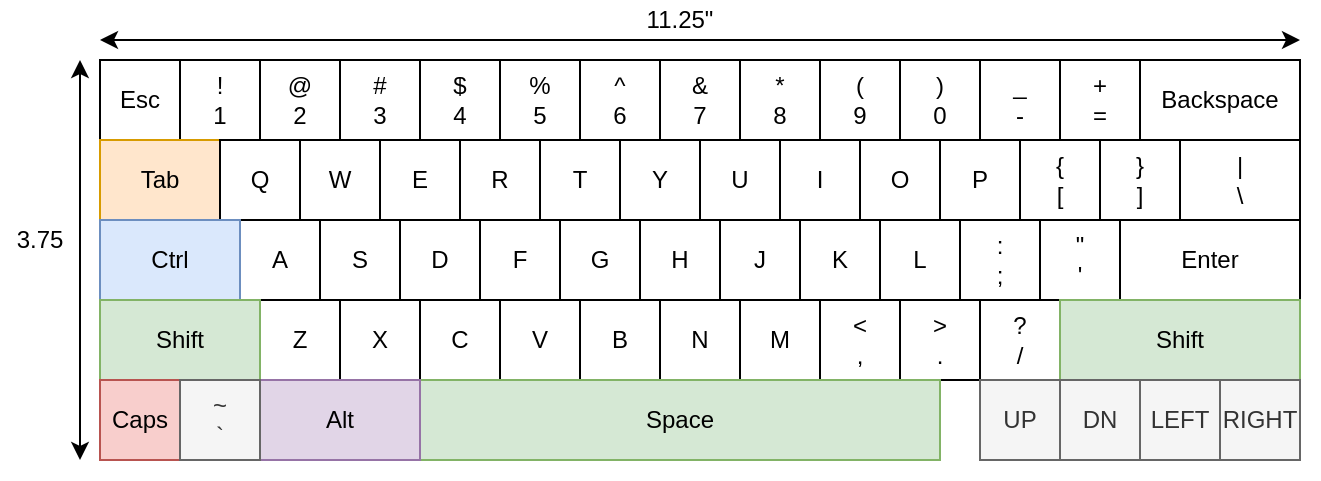 <mxfile version="13.10.0" type="device"><diagram id="k-0SJFviavw4TpEJEetK" name="Page-1"><mxGraphModel dx="1102" dy="831" grid="1" gridSize="10" guides="1" tooltips="1" connect="1" arrows="1" fold="1" page="1" pageScale="1" pageWidth="850" pageHeight="1100" math="1" shadow="0"><root><mxCell id="0"/><mxCell id="1" parent="0"/><mxCell id="2C0wuIiCUyh6pAqZWffw-1" value="Esc" style="whiteSpace=wrap;html=1;aspect=fixed;" parent="1" vertex="1"><mxGeometry x="120" y="160" width="40" height="40" as="geometry"/></mxCell><mxCell id="2C0wuIiCUyh6pAqZWffw-2" value="!&lt;br&gt;1" style="whiteSpace=wrap;html=1;aspect=fixed;" parent="1" vertex="1"><mxGeometry x="160" y="160" width="40" height="40" as="geometry"/></mxCell><mxCell id="2C0wuIiCUyh6pAqZWffw-3" value="@&lt;br&gt;2" style="whiteSpace=wrap;html=1;aspect=fixed;" parent="1" vertex="1"><mxGeometry x="200" y="160" width="40" height="40" as="geometry"/></mxCell><mxCell id="2C0wuIiCUyh6pAqZWffw-4" value="#&lt;br&gt;3" style="whiteSpace=wrap;html=1;aspect=fixed;" parent="1" vertex="1"><mxGeometry x="240" y="160" width="40" height="40" as="geometry"/></mxCell><mxCell id="2C0wuIiCUyh6pAqZWffw-5" value="$&lt;br&gt;4" style="whiteSpace=wrap;html=1;aspect=fixed;" parent="1" vertex="1"><mxGeometry x="280" y="160" width="40" height="40" as="geometry"/></mxCell><mxCell id="2C0wuIiCUyh6pAqZWffw-6" value="%&lt;br&gt;5" style="whiteSpace=wrap;html=1;aspect=fixed;" parent="1" vertex="1"><mxGeometry x="320" y="160" width="40" height="40" as="geometry"/></mxCell><mxCell id="2C0wuIiCUyh6pAqZWffw-7" value="^&lt;br&gt;6" style="whiteSpace=wrap;html=1;aspect=fixed;" parent="1" vertex="1"><mxGeometry x="360" y="160" width="40" height="40" as="geometry"/></mxCell><mxCell id="2C0wuIiCUyh6pAqZWffw-8" value="&amp;amp;&lt;br&gt;7" style="whiteSpace=wrap;html=1;aspect=fixed;" parent="1" vertex="1"><mxGeometry x="400" y="160" width="40" height="40" as="geometry"/></mxCell><mxCell id="2C0wuIiCUyh6pAqZWffw-9" value="*&lt;br&gt;8" style="whiteSpace=wrap;html=1;aspect=fixed;" parent="1" vertex="1"><mxGeometry x="440" y="160" width="40" height="40" as="geometry"/></mxCell><mxCell id="2C0wuIiCUyh6pAqZWffw-10" value="(&lt;br&gt;9" style="whiteSpace=wrap;html=1;aspect=fixed;" parent="1" vertex="1"><mxGeometry x="480" y="160" width="40" height="40" as="geometry"/></mxCell><mxCell id="2C0wuIiCUyh6pAqZWffw-11" value=")&lt;br&gt;0" style="whiteSpace=wrap;html=1;aspect=fixed;" parent="1" vertex="1"><mxGeometry x="520" y="160" width="40" height="40" as="geometry"/></mxCell><mxCell id="2C0wuIiCUyh6pAqZWffw-12" value="_&lt;br&gt;-" style="whiteSpace=wrap;html=1;aspect=fixed;" parent="1" vertex="1"><mxGeometry x="560" y="160" width="40" height="40" as="geometry"/></mxCell><mxCell id="2C0wuIiCUyh6pAqZWffw-13" value="+&lt;br&gt;=" style="whiteSpace=wrap;html=1;aspect=fixed;" parent="1" vertex="1"><mxGeometry x="600" y="160" width="40" height="40" as="geometry"/></mxCell><mxCell id="2C0wuIiCUyh6pAqZWffw-15" value="Backspace" style="rounded=0;whiteSpace=wrap;html=1;" parent="1" vertex="1"><mxGeometry x="640" y="160" width="80" height="40" as="geometry"/></mxCell><mxCell id="2C0wuIiCUyh6pAqZWffw-16" value="Tab" style="rounded=0;whiteSpace=wrap;html=1;fillColor=#ffe6cc;strokeColor=#d79b00;" parent="1" vertex="1"><mxGeometry x="120" y="200" width="60" height="40" as="geometry"/></mxCell><mxCell id="2C0wuIiCUyh6pAqZWffw-17" value="Q" style="whiteSpace=wrap;html=1;aspect=fixed;" parent="1" vertex="1"><mxGeometry x="180" y="200" width="40" height="40" as="geometry"/></mxCell><mxCell id="2C0wuIiCUyh6pAqZWffw-18" value="W" style="whiteSpace=wrap;html=1;aspect=fixed;" parent="1" vertex="1"><mxGeometry x="220" y="200" width="40" height="40" as="geometry"/></mxCell><mxCell id="2C0wuIiCUyh6pAqZWffw-19" value="A" style="whiteSpace=wrap;html=1;aspect=fixed;" parent="1" vertex="1"><mxGeometry x="190" y="240" width="40" height="40" as="geometry"/></mxCell><mxCell id="2C0wuIiCUyh6pAqZWffw-20" value="Ctrl" style="rounded=0;whiteSpace=wrap;html=1;fillColor=#dae8fc;strokeColor=#6c8ebf;" parent="1" vertex="1"><mxGeometry x="120" y="240" width="70" height="40" as="geometry"/></mxCell><mxCell id="2C0wuIiCUyh6pAqZWffw-21" value="Z" style="whiteSpace=wrap;html=1;aspect=fixed;" parent="1" vertex="1"><mxGeometry x="200" y="280" width="40" height="40" as="geometry"/></mxCell><mxCell id="2C0wuIiCUyh6pAqZWffw-22" value="Shift" style="rounded=0;whiteSpace=wrap;html=1;fillColor=#d5e8d4;strokeColor=#82b366;" parent="1" vertex="1"><mxGeometry x="120" y="280" width="80" height="40" as="geometry"/></mxCell><mxCell id="2C0wuIiCUyh6pAqZWffw-23" value="S" style="whiteSpace=wrap;html=1;aspect=fixed;" parent="1" vertex="1"><mxGeometry x="230" y="240" width="40" height="40" as="geometry"/></mxCell><mxCell id="2C0wuIiCUyh6pAqZWffw-24" value="X" style="whiteSpace=wrap;html=1;aspect=fixed;" parent="1" vertex="1"><mxGeometry x="240" y="280" width="40" height="40" as="geometry"/></mxCell><mxCell id="2C0wuIiCUyh6pAqZWffw-25" value="C" style="whiteSpace=wrap;html=1;aspect=fixed;" parent="1" vertex="1"><mxGeometry x="280" y="280" width="40" height="40" as="geometry"/></mxCell><mxCell id="2C0wuIiCUyh6pAqZWffw-26" value="V" style="whiteSpace=wrap;html=1;aspect=fixed;" parent="1" vertex="1"><mxGeometry x="320" y="280" width="40" height="40" as="geometry"/></mxCell><mxCell id="2C0wuIiCUyh6pAqZWffw-27" value="B" style="whiteSpace=wrap;html=1;aspect=fixed;" parent="1" vertex="1"><mxGeometry x="360" y="280" width="40" height="40" as="geometry"/></mxCell><mxCell id="2C0wuIiCUyh6pAqZWffw-28" value="N" style="whiteSpace=wrap;html=1;aspect=fixed;" parent="1" vertex="1"><mxGeometry x="400" y="280" width="40" height="40" as="geometry"/></mxCell><mxCell id="2C0wuIiCUyh6pAqZWffw-29" value="M" style="whiteSpace=wrap;html=1;aspect=fixed;" parent="1" vertex="1"><mxGeometry x="440" y="280" width="40" height="40" as="geometry"/></mxCell><mxCell id="2C0wuIiCUyh6pAqZWffw-30" value="&amp;lt;&lt;br&gt;," style="whiteSpace=wrap;html=1;aspect=fixed;" parent="1" vertex="1"><mxGeometry x="480" y="280" width="40" height="40" as="geometry"/></mxCell><mxCell id="2C0wuIiCUyh6pAqZWffw-31" value="&amp;gt;&lt;br&gt;." style="whiteSpace=wrap;html=1;aspect=fixed;" parent="1" vertex="1"><mxGeometry x="520" y="280" width="40" height="40" as="geometry"/></mxCell><mxCell id="2C0wuIiCUyh6pAqZWffw-32" value="?&lt;br&gt;/" style="whiteSpace=wrap;html=1;aspect=fixed;" parent="1" vertex="1"><mxGeometry x="560" y="280" width="40" height="40" as="geometry"/></mxCell><mxCell id="2C0wuIiCUyh6pAqZWffw-33" value=":&lt;br&gt;;" style="whiteSpace=wrap;html=1;aspect=fixed;" parent="1" vertex="1"><mxGeometry x="550" y="240" width="40" height="40" as="geometry"/></mxCell><mxCell id="2C0wuIiCUyh6pAqZWffw-34" value="&quot;&lt;br&gt;'" style="whiteSpace=wrap;html=1;aspect=fixed;" parent="1" vertex="1"><mxGeometry x="590" y="240" width="40" height="40" as="geometry"/></mxCell><mxCell id="2C0wuIiCUyh6pAqZWffw-35" value="{&lt;br&gt;[" style="whiteSpace=wrap;html=1;aspect=fixed;" parent="1" vertex="1"><mxGeometry x="580" y="200" width="40" height="40" as="geometry"/></mxCell><mxCell id="2C0wuIiCUyh6pAqZWffw-36" value="}&lt;br&gt;]" style="whiteSpace=wrap;html=1;aspect=fixed;" parent="1" vertex="1"><mxGeometry x="620" y="200" width="40" height="40" as="geometry"/></mxCell><mxCell id="2C0wuIiCUyh6pAqZWffw-38" value="|&lt;br&gt;\" style="rounded=0;whiteSpace=wrap;html=1;" parent="1" vertex="1"><mxGeometry x="660" y="200" width="60" height="40" as="geometry"/></mxCell><mxCell id="2C0wuIiCUyh6pAqZWffw-39" value="Enter" style="rounded=0;whiteSpace=wrap;html=1;" parent="1" vertex="1"><mxGeometry x="630" y="240" width="90" height="40" as="geometry"/></mxCell><mxCell id="2C0wuIiCUyh6pAqZWffw-40" value="Shift" style="rounded=0;whiteSpace=wrap;html=1;fillColor=#d5e8d4;strokeColor=#82b366;" parent="1" vertex="1"><mxGeometry x="600" y="280" width="120" height="40" as="geometry"/></mxCell><mxCell id="2C0wuIiCUyh6pAqZWffw-41" value="Space" style="rounded=0;whiteSpace=wrap;html=1;fillColor=#d5e8d4;strokeColor=#82b366;" parent="1" vertex="1"><mxGeometry x="280" y="320" width="260" height="40" as="geometry"/></mxCell><mxCell id="2C0wuIiCUyh6pAqZWffw-42" value="Alt" style="rounded=0;whiteSpace=wrap;html=1;fillColor=#e1d5e7;strokeColor=#9673a6;" parent="1" vertex="1"><mxGeometry x="200" y="320" width="80" height="40" as="geometry"/></mxCell><mxCell id="2C0wuIiCUyh6pAqZWffw-43" value="Caps" style="rounded=0;whiteSpace=wrap;html=1;fillColor=#f8cecc;strokeColor=#b85450;" parent="1" vertex="1"><mxGeometry x="120" y="320" width="40" height="40" as="geometry"/></mxCell><mxCell id="2C0wuIiCUyh6pAqZWffw-44" value="~&lt;br&gt;`" style="rounded=0;whiteSpace=wrap;html=1;fillColor=#f5f5f5;strokeColor=#666666;fontColor=#333333;" parent="1" vertex="1"><mxGeometry x="160" y="320" width="40" height="40" as="geometry"/></mxCell><mxCell id="2C0wuIiCUyh6pAqZWffw-45" value="E" style="whiteSpace=wrap;html=1;aspect=fixed;" parent="1" vertex="1"><mxGeometry x="260" y="200" width="40" height="40" as="geometry"/></mxCell><mxCell id="2C0wuIiCUyh6pAqZWffw-46" value="R" style="whiteSpace=wrap;html=1;aspect=fixed;" parent="1" vertex="1"><mxGeometry x="300" y="200" width="40" height="40" as="geometry"/></mxCell><mxCell id="2C0wuIiCUyh6pAqZWffw-47" value="T" style="whiteSpace=wrap;html=1;aspect=fixed;" parent="1" vertex="1"><mxGeometry x="340" y="200" width="40" height="40" as="geometry"/></mxCell><mxCell id="2C0wuIiCUyh6pAqZWffw-48" value="Y" style="whiteSpace=wrap;html=1;aspect=fixed;" parent="1" vertex="1"><mxGeometry x="380" y="200" width="40" height="40" as="geometry"/></mxCell><mxCell id="2C0wuIiCUyh6pAqZWffw-49" value="U" style="whiteSpace=wrap;html=1;aspect=fixed;" parent="1" vertex="1"><mxGeometry x="420" y="200" width="40" height="40" as="geometry"/></mxCell><mxCell id="2C0wuIiCUyh6pAqZWffw-50" value="I" style="whiteSpace=wrap;html=1;aspect=fixed;" parent="1" vertex="1"><mxGeometry x="460" y="200" width="40" height="40" as="geometry"/></mxCell><mxCell id="2C0wuIiCUyh6pAqZWffw-51" value="O" style="whiteSpace=wrap;html=1;aspect=fixed;" parent="1" vertex="1"><mxGeometry x="500" y="200" width="40" height="40" as="geometry"/></mxCell><mxCell id="2C0wuIiCUyh6pAqZWffw-52" value="P" style="whiteSpace=wrap;html=1;aspect=fixed;" parent="1" vertex="1"><mxGeometry x="540" y="200" width="40" height="40" as="geometry"/></mxCell><mxCell id="2C0wuIiCUyh6pAqZWffw-53" value="D" style="whiteSpace=wrap;html=1;aspect=fixed;" parent="1" vertex="1"><mxGeometry x="270" y="240" width="40" height="40" as="geometry"/></mxCell><mxCell id="g6GOyxJixic2-2RkYJov-3" value="UP" style="whiteSpace=wrap;html=1;aspect=fixed;fillColor=#f5f5f5;strokeColor=#666666;fontColor=#333333;" parent="1" vertex="1"><mxGeometry x="560" y="320" width="40" height="40" as="geometry"/></mxCell><mxCell id="g6GOyxJixic2-2RkYJov-4" value="DN" style="whiteSpace=wrap;html=1;aspect=fixed;fillColor=#f5f5f5;strokeColor=#666666;fontColor=#333333;" parent="1" vertex="1"><mxGeometry x="600" y="320" width="40" height="40" as="geometry"/></mxCell><mxCell id="g6GOyxJixic2-2RkYJov-5" value="LEFT" style="whiteSpace=wrap;html=1;aspect=fixed;fillColor=#f5f5f5;strokeColor=#666666;fontColor=#333333;" parent="1" vertex="1"><mxGeometry x="640" y="320" width="40" height="40" as="geometry"/></mxCell><mxCell id="g6GOyxJixic2-2RkYJov-6" value="RIGHT" style="whiteSpace=wrap;html=1;aspect=fixed;fillColor=#f5f5f5;strokeColor=#666666;fontColor=#333333;" parent="1" vertex="1"><mxGeometry x="680" y="320" width="40" height="40" as="geometry"/></mxCell><mxCell id="g6GOyxJixic2-2RkYJov-8" value="F" style="whiteSpace=wrap;html=1;aspect=fixed;" parent="1" vertex="1"><mxGeometry x="310" y="240" width="40" height="40" as="geometry"/></mxCell><mxCell id="g6GOyxJixic2-2RkYJov-9" value="G" style="whiteSpace=wrap;html=1;aspect=fixed;" parent="1" vertex="1"><mxGeometry x="350" y="240" width="40" height="40" as="geometry"/></mxCell><mxCell id="g6GOyxJixic2-2RkYJov-10" value="H" style="whiteSpace=wrap;html=1;aspect=fixed;" parent="1" vertex="1"><mxGeometry x="390" y="240" width="40" height="40" as="geometry"/></mxCell><mxCell id="g6GOyxJixic2-2RkYJov-11" value="J" style="whiteSpace=wrap;html=1;aspect=fixed;" parent="1" vertex="1"><mxGeometry x="430" y="240" width="40" height="40" as="geometry"/></mxCell><mxCell id="g6GOyxJixic2-2RkYJov-12" value="K" style="whiteSpace=wrap;html=1;aspect=fixed;" parent="1" vertex="1"><mxGeometry x="470" y="240" width="40" height="40" as="geometry"/></mxCell><mxCell id="g6GOyxJixic2-2RkYJov-13" value="L" style="whiteSpace=wrap;html=1;aspect=fixed;" parent="1" vertex="1"><mxGeometry x="510" y="240" width="40" height="40" as="geometry"/></mxCell><mxCell id="XtyKhHm8latlXM6squVz-1" value="" style="endArrow=classic;startArrow=classic;html=1;" edge="1" parent="1"><mxGeometry width="50" height="50" relative="1" as="geometry"><mxPoint x="120" y="150" as="sourcePoint"/><mxPoint x="720" y="150" as="targetPoint"/></mxGeometry></mxCell><mxCell id="XtyKhHm8latlXM6squVz-2" value="11.25&quot;" style="text;html=1;strokeColor=none;fillColor=none;align=center;verticalAlign=middle;whiteSpace=wrap;rounded=0;" vertex="1" parent="1"><mxGeometry x="390" y="130" width="40" height="20" as="geometry"/></mxCell><mxCell id="XtyKhHm8latlXM6squVz-3" value="" style="endArrow=classic;startArrow=classic;html=1;" edge="1" parent="1"><mxGeometry width="50" height="50" relative="1" as="geometry"><mxPoint x="110" y="360" as="sourcePoint"/><mxPoint x="110" y="160" as="targetPoint"/></mxGeometry></mxCell><mxCell id="XtyKhHm8latlXM6squVz-4" value="3.75" style="text;html=1;strokeColor=none;fillColor=none;align=center;verticalAlign=middle;whiteSpace=wrap;rounded=0;" vertex="1" parent="1"><mxGeometry x="70" y="240" width="40" height="20" as="geometry"/></mxCell></root></mxGraphModel></diagram></mxfile>